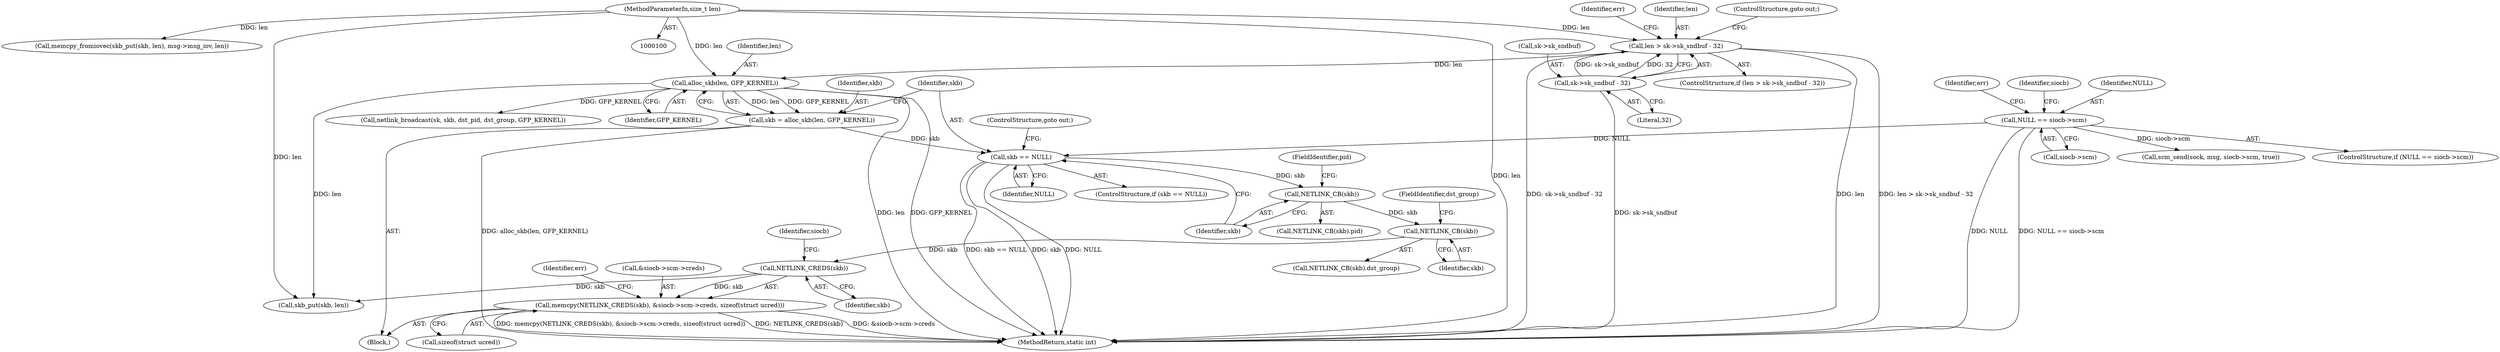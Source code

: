 digraph "0_linux_20e1db19db5d6b9e4e83021595eab0dc8f107bef_0@pointer" {
"1000276" [label="(Call,memcpy(NETLINK_CREDS(skb), &siocb->scm->creds, sizeof(struct ucred)))"];
"1000277" [label="(Call,NETLINK_CREDS(skb))"];
"1000272" [label="(Call,NETLINK_CB(skb))"];
"1000264" [label="(Call,NETLINK_CB(skb))"];
"1000258" [label="(Call,skb == NULL)"];
"1000252" [label="(Call,skb = alloc_skb(len, GFP_KERNEL))"];
"1000254" [label="(Call,alloc_skb(len, GFP_KERNEL))"];
"1000240" [label="(Call,len > sk->sk_sndbuf - 32)"];
"1000104" [label="(MethodParameterIn,size_t len)"];
"1000242" [label="(Call,sk->sk_sndbuf - 32)"];
"1000143" [label="(Call,NULL == siocb->scm)"];
"1000278" [label="(Identifier,skb)"];
"1000323" [label="(Call,netlink_broadcast(sk, skb, dst_pid, dst_group, GFP_KERNEL))"];
"1000347" [label="(MethodReturn,static int)"];
"1000260" [label="(Identifier,NULL)"];
"1000272" [label="(Call,NETLINK_CB(skb))"];
"1000263" [label="(Call,NETLINK_CB(skb).pid)"];
"1000279" [label="(Call,&siocb->scm->creds)"];
"1000256" [label="(Identifier,GFP_KERNEL)"];
"1000243" [label="(Call,sk->sk_sndbuf)"];
"1000155" [label="(Identifier,err)"];
"1000104" [label="(MethodParameterIn,size_t len)"];
"1000145" [label="(Call,siocb->scm)"];
"1000156" [label="(Call,scm_send(sock, msg, siocb->scm, true))"];
"1000255" [label="(Identifier,len)"];
"1000292" [label="(Call,memcpy_fromiovec(skb_put(skb, len), msg->msg_iov, len))"];
"1000246" [label="(Literal,32)"];
"1000264" [label="(Call,NETLINK_CB(skb))"];
"1000265" [label="(Identifier,skb)"];
"1000259" [label="(Identifier,skb)"];
"1000257" [label="(ControlStructure,if (skb == NULL))"];
"1000261" [label="(ControlStructure,goto out;)"];
"1000258" [label="(Call,skb == NULL)"];
"1000276" [label="(Call,memcpy(NETLINK_CREDS(skb), &siocb->scm->creds, sizeof(struct ucred)))"];
"1000293" [label="(Call,skb_put(skb, len))"];
"1000241" [label="(Identifier,len)"];
"1000105" [label="(Block,)"];
"1000273" [label="(Identifier,skb)"];
"1000240" [label="(Call,len > sk->sk_sndbuf - 32)"];
"1000253" [label="(Identifier,skb)"];
"1000242" [label="(Call,sk->sk_sndbuf - 32)"];
"1000266" [label="(FieldIdentifier,pid)"];
"1000277" [label="(Call,NETLINK_CREDS(skb))"];
"1000142" [label="(ControlStructure,if (NULL == siocb->scm))"];
"1000143" [label="(Call,NULL == siocb->scm)"];
"1000288" [label="(Identifier,err)"];
"1000285" [label="(Call,sizeof(struct ucred))"];
"1000247" [label="(ControlStructure,goto out;)"];
"1000249" [label="(Identifier,err)"];
"1000271" [label="(Call,NETLINK_CB(skb).dst_group)"];
"1000239" [label="(ControlStructure,if (len > sk->sk_sndbuf - 32))"];
"1000150" [label="(Identifier,siocb)"];
"1000252" [label="(Call,skb = alloc_skb(len, GFP_KERNEL))"];
"1000254" [label="(Call,alloc_skb(len, GFP_KERNEL))"];
"1000274" [label="(FieldIdentifier,dst_group)"];
"1000144" [label="(Identifier,NULL)"];
"1000282" [label="(Identifier,siocb)"];
"1000276" -> "1000105"  [label="AST: "];
"1000276" -> "1000285"  [label="CFG: "];
"1000277" -> "1000276"  [label="AST: "];
"1000279" -> "1000276"  [label="AST: "];
"1000285" -> "1000276"  [label="AST: "];
"1000288" -> "1000276"  [label="CFG: "];
"1000276" -> "1000347"  [label="DDG: memcpy(NETLINK_CREDS(skb), &siocb->scm->creds, sizeof(struct ucred))"];
"1000276" -> "1000347"  [label="DDG: NETLINK_CREDS(skb)"];
"1000276" -> "1000347"  [label="DDG: &siocb->scm->creds"];
"1000277" -> "1000276"  [label="DDG: skb"];
"1000277" -> "1000278"  [label="CFG: "];
"1000278" -> "1000277"  [label="AST: "];
"1000282" -> "1000277"  [label="CFG: "];
"1000272" -> "1000277"  [label="DDG: skb"];
"1000277" -> "1000293"  [label="DDG: skb"];
"1000272" -> "1000271"  [label="AST: "];
"1000272" -> "1000273"  [label="CFG: "];
"1000273" -> "1000272"  [label="AST: "];
"1000274" -> "1000272"  [label="CFG: "];
"1000264" -> "1000272"  [label="DDG: skb"];
"1000264" -> "1000263"  [label="AST: "];
"1000264" -> "1000265"  [label="CFG: "];
"1000265" -> "1000264"  [label="AST: "];
"1000266" -> "1000264"  [label="CFG: "];
"1000258" -> "1000264"  [label="DDG: skb"];
"1000258" -> "1000257"  [label="AST: "];
"1000258" -> "1000260"  [label="CFG: "];
"1000259" -> "1000258"  [label="AST: "];
"1000260" -> "1000258"  [label="AST: "];
"1000261" -> "1000258"  [label="CFG: "];
"1000265" -> "1000258"  [label="CFG: "];
"1000258" -> "1000347"  [label="DDG: skb"];
"1000258" -> "1000347"  [label="DDG: NULL"];
"1000258" -> "1000347"  [label="DDG: skb == NULL"];
"1000252" -> "1000258"  [label="DDG: skb"];
"1000143" -> "1000258"  [label="DDG: NULL"];
"1000252" -> "1000105"  [label="AST: "];
"1000252" -> "1000254"  [label="CFG: "];
"1000253" -> "1000252"  [label="AST: "];
"1000254" -> "1000252"  [label="AST: "];
"1000259" -> "1000252"  [label="CFG: "];
"1000252" -> "1000347"  [label="DDG: alloc_skb(len, GFP_KERNEL)"];
"1000254" -> "1000252"  [label="DDG: len"];
"1000254" -> "1000252"  [label="DDG: GFP_KERNEL"];
"1000254" -> "1000256"  [label="CFG: "];
"1000255" -> "1000254"  [label="AST: "];
"1000256" -> "1000254"  [label="AST: "];
"1000254" -> "1000347"  [label="DDG: len"];
"1000254" -> "1000347"  [label="DDG: GFP_KERNEL"];
"1000240" -> "1000254"  [label="DDG: len"];
"1000104" -> "1000254"  [label="DDG: len"];
"1000254" -> "1000293"  [label="DDG: len"];
"1000254" -> "1000323"  [label="DDG: GFP_KERNEL"];
"1000240" -> "1000239"  [label="AST: "];
"1000240" -> "1000242"  [label="CFG: "];
"1000241" -> "1000240"  [label="AST: "];
"1000242" -> "1000240"  [label="AST: "];
"1000247" -> "1000240"  [label="CFG: "];
"1000249" -> "1000240"  [label="CFG: "];
"1000240" -> "1000347"  [label="DDG: len > sk->sk_sndbuf - 32"];
"1000240" -> "1000347"  [label="DDG: sk->sk_sndbuf - 32"];
"1000240" -> "1000347"  [label="DDG: len"];
"1000104" -> "1000240"  [label="DDG: len"];
"1000242" -> "1000240"  [label="DDG: sk->sk_sndbuf"];
"1000242" -> "1000240"  [label="DDG: 32"];
"1000104" -> "1000100"  [label="AST: "];
"1000104" -> "1000347"  [label="DDG: len"];
"1000104" -> "1000293"  [label="DDG: len"];
"1000104" -> "1000292"  [label="DDG: len"];
"1000242" -> "1000246"  [label="CFG: "];
"1000243" -> "1000242"  [label="AST: "];
"1000246" -> "1000242"  [label="AST: "];
"1000242" -> "1000347"  [label="DDG: sk->sk_sndbuf"];
"1000143" -> "1000142"  [label="AST: "];
"1000143" -> "1000145"  [label="CFG: "];
"1000144" -> "1000143"  [label="AST: "];
"1000145" -> "1000143"  [label="AST: "];
"1000150" -> "1000143"  [label="CFG: "];
"1000155" -> "1000143"  [label="CFG: "];
"1000143" -> "1000347"  [label="DDG: NULL"];
"1000143" -> "1000347"  [label="DDG: NULL == siocb->scm"];
"1000143" -> "1000156"  [label="DDG: siocb->scm"];
}
